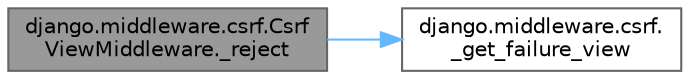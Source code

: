 digraph "django.middleware.csrf.CsrfViewMiddleware._reject"
{
 // LATEX_PDF_SIZE
  bgcolor="transparent";
  edge [fontname=Helvetica,fontsize=10,labelfontname=Helvetica,labelfontsize=10];
  node [fontname=Helvetica,fontsize=10,shape=box,height=0.2,width=0.4];
  rankdir="LR";
  Node1 [id="Node000001",label="django.middleware.csrf.Csrf\lViewMiddleware._reject",height=0.2,width=0.4,color="gray40", fillcolor="grey60", style="filled", fontcolor="black",tooltip=" "];
  Node1 -> Node2 [id="edge1_Node000001_Node000002",color="steelblue1",style="solid",tooltip=" "];
  Node2 [id="Node000002",label="django.middleware.csrf.\l_get_failure_view",height=0.2,width=0.4,color="grey40", fillcolor="white", style="filled",URL="$namespacedjango_1_1middleware_1_1csrf.html#a1d1fa4d4d78a6da9476ef2833a5f1870",tooltip=" "];
}
